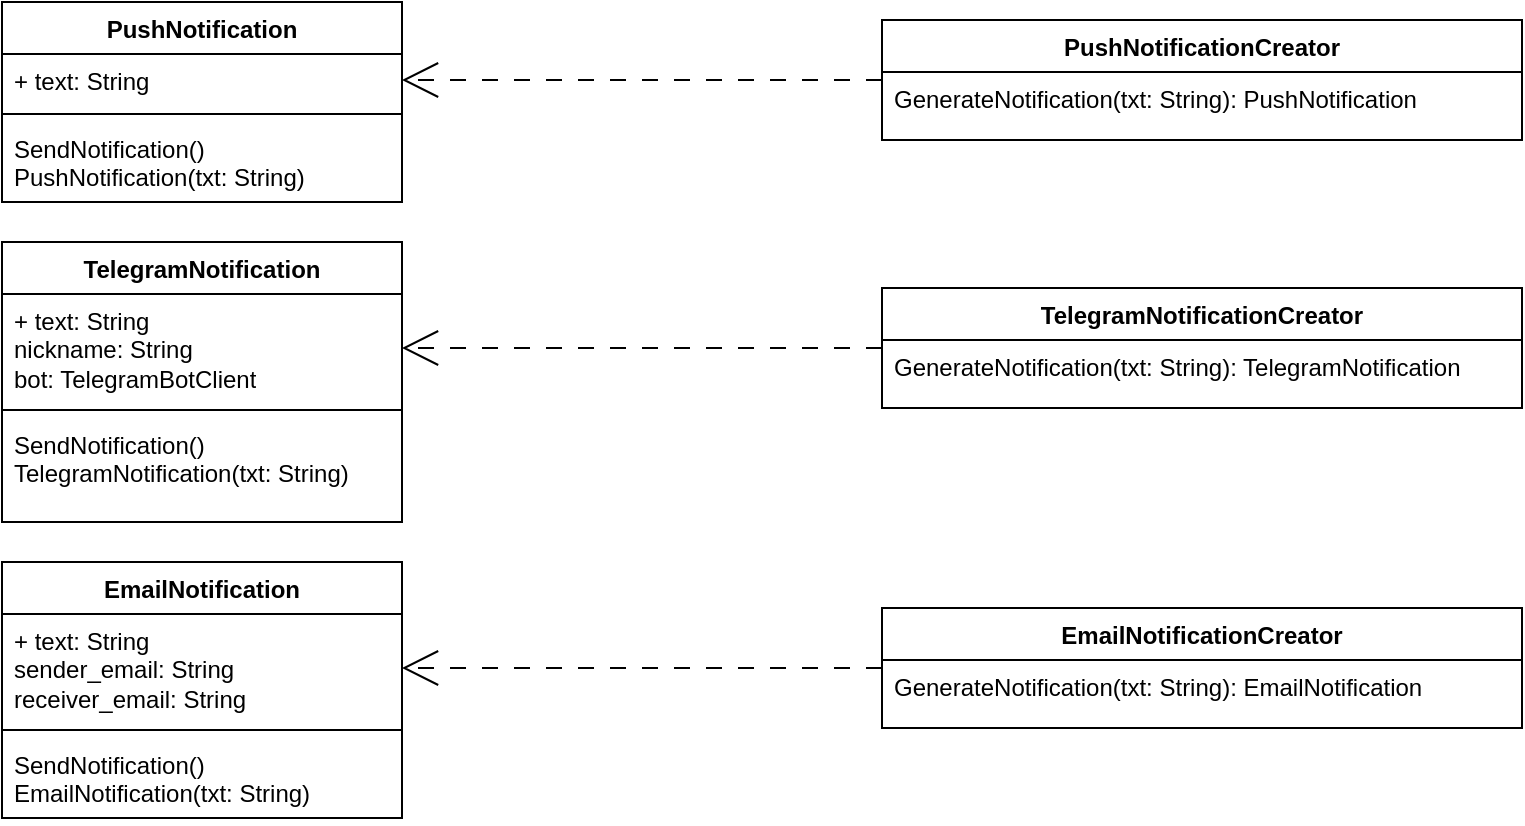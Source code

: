 <mxfile version="26.0.9" pages="2">
  <diagram name="Без паттерна" id="xz3U-ByC0ffsWiTSNZ2B">
    <mxGraphModel dx="1050" dy="621" grid="1" gridSize="10" guides="1" tooltips="1" connect="1" arrows="1" fold="1" page="1" pageScale="1" pageWidth="827" pageHeight="1169" math="0" shadow="0">
      <root>
        <mxCell id="0" />
        <mxCell id="1" parent="0" />
        <mxCell id="N7K4YCnkLaYlek5cA4Ty-5" value="PushNotificationCreator" style="swimlane;fontStyle=1;align=center;verticalAlign=top;childLayout=stackLayout;horizontal=1;startSize=26;horizontalStack=0;resizeParent=1;resizeParentMax=0;resizeLast=0;collapsible=1;marginBottom=0;whiteSpace=wrap;html=1;" parent="1" vertex="1">
          <mxGeometry x="480" y="89" width="320" height="60" as="geometry">
            <mxRectangle x="520" y="79" width="170" height="30" as="alternateBounds" />
          </mxGeometry>
        </mxCell>
        <mxCell id="N7K4YCnkLaYlek5cA4Ty-8" value="GenerateNotification(txt: String): PushNotification" style="text;strokeColor=none;fillColor=none;align=left;verticalAlign=top;spacingLeft=4;spacingRight=4;overflow=hidden;rotatable=0;points=[[0,0.5],[1,0.5]];portConstraint=eastwest;whiteSpace=wrap;html=1;" parent="N7K4YCnkLaYlek5cA4Ty-5" vertex="1">
          <mxGeometry y="26" width="320" height="34" as="geometry" />
        </mxCell>
        <mxCell id="N7K4YCnkLaYlek5cA4Ty-13" value="PushNotification" style="swimlane;fontStyle=1;align=center;verticalAlign=top;childLayout=stackLayout;horizontal=1;startSize=26;horizontalStack=0;resizeParent=1;resizeParentMax=0;resizeLast=0;collapsible=1;marginBottom=0;whiteSpace=wrap;html=1;" parent="1" vertex="1">
          <mxGeometry x="40" y="80" width="200" height="100" as="geometry" />
        </mxCell>
        <mxCell id="N7K4YCnkLaYlek5cA4Ty-14" value="+ text: String" style="text;strokeColor=none;fillColor=none;align=left;verticalAlign=top;spacingLeft=4;spacingRight=4;overflow=hidden;rotatable=0;points=[[0,0.5],[1,0.5]];portConstraint=eastwest;whiteSpace=wrap;html=1;" parent="N7K4YCnkLaYlek5cA4Ty-13" vertex="1">
          <mxGeometry y="26" width="200" height="26" as="geometry" />
        </mxCell>
        <mxCell id="N7K4YCnkLaYlek5cA4Ty-15" value="" style="line;strokeWidth=1;fillColor=none;align=left;verticalAlign=middle;spacingTop=-1;spacingLeft=3;spacingRight=3;rotatable=0;labelPosition=right;points=[];portConstraint=eastwest;strokeColor=inherit;" parent="N7K4YCnkLaYlek5cA4Ty-13" vertex="1">
          <mxGeometry y="52" width="200" height="8" as="geometry" />
        </mxCell>
        <mxCell id="N7K4YCnkLaYlek5cA4Ty-16" value="SendNotification()&lt;div&gt;PushNotification(txt: String)&lt;/div&gt;" style="text;strokeColor=none;fillColor=none;align=left;verticalAlign=top;spacingLeft=4;spacingRight=4;overflow=hidden;rotatable=0;points=[[0,0.5],[1,0.5]];portConstraint=eastwest;whiteSpace=wrap;html=1;" parent="N7K4YCnkLaYlek5cA4Ty-13" vertex="1">
          <mxGeometry y="60" width="200" height="40" as="geometry" />
        </mxCell>
        <mxCell id="N7K4YCnkLaYlek5cA4Ty-17" value="TelegramNotification" style="swimlane;fontStyle=1;align=center;verticalAlign=top;childLayout=stackLayout;horizontal=1;startSize=26;horizontalStack=0;resizeParent=1;resizeParentMax=0;resizeLast=0;collapsible=1;marginBottom=0;whiteSpace=wrap;html=1;" parent="1" vertex="1">
          <mxGeometry x="40" y="200" width="200" height="140" as="geometry" />
        </mxCell>
        <mxCell id="N7K4YCnkLaYlek5cA4Ty-18" value="+ text: String&lt;div&gt;nickname: String&lt;/div&gt;&lt;div&gt;bot: TelegramBotClient&lt;/div&gt;" style="text;strokeColor=none;fillColor=none;align=left;verticalAlign=top;spacingLeft=4;spacingRight=4;overflow=hidden;rotatable=0;points=[[0,0.5],[1,0.5]];portConstraint=eastwest;whiteSpace=wrap;html=1;" parent="N7K4YCnkLaYlek5cA4Ty-17" vertex="1">
          <mxGeometry y="26" width="200" height="54" as="geometry" />
        </mxCell>
        <mxCell id="N7K4YCnkLaYlek5cA4Ty-19" value="" style="line;strokeWidth=1;fillColor=none;align=left;verticalAlign=middle;spacingTop=-1;spacingLeft=3;spacingRight=3;rotatable=0;labelPosition=right;points=[];portConstraint=eastwest;strokeColor=inherit;" parent="N7K4YCnkLaYlek5cA4Ty-17" vertex="1">
          <mxGeometry y="80" width="200" height="8" as="geometry" />
        </mxCell>
        <mxCell id="N7K4YCnkLaYlek5cA4Ty-20" value="SendNotification()&lt;div&gt;TelegramNotification(txt: String)&lt;/div&gt;" style="text;strokeColor=none;fillColor=none;align=left;verticalAlign=top;spacingLeft=4;spacingRight=4;overflow=hidden;rotatable=0;points=[[0,0.5],[1,0.5]];portConstraint=eastwest;whiteSpace=wrap;html=1;" parent="N7K4YCnkLaYlek5cA4Ty-17" vertex="1">
          <mxGeometry y="88" width="200" height="52" as="geometry" />
        </mxCell>
        <mxCell id="N7K4YCnkLaYlek5cA4Ty-21" value="EmailNotification" style="swimlane;fontStyle=1;align=center;verticalAlign=top;childLayout=stackLayout;horizontal=1;startSize=26;horizontalStack=0;resizeParent=1;resizeParentMax=0;resizeLast=0;collapsible=1;marginBottom=0;whiteSpace=wrap;html=1;" parent="1" vertex="1">
          <mxGeometry x="40" y="360" width="200" height="128" as="geometry" />
        </mxCell>
        <mxCell id="N7K4YCnkLaYlek5cA4Ty-22" value="+ text: String&lt;div&gt;sender_email: String&lt;/div&gt;&lt;div&gt;receiver_email: String&lt;/div&gt;" style="text;strokeColor=none;fillColor=none;align=left;verticalAlign=top;spacingLeft=4;spacingRight=4;overflow=hidden;rotatable=0;points=[[0,0.5],[1,0.5]];portConstraint=eastwest;whiteSpace=wrap;html=1;" parent="N7K4YCnkLaYlek5cA4Ty-21" vertex="1">
          <mxGeometry y="26" width="200" height="54" as="geometry" />
        </mxCell>
        <mxCell id="N7K4YCnkLaYlek5cA4Ty-23" value="" style="line;strokeWidth=1;fillColor=none;align=left;verticalAlign=middle;spacingTop=-1;spacingLeft=3;spacingRight=3;rotatable=0;labelPosition=right;points=[];portConstraint=eastwest;strokeColor=inherit;" parent="N7K4YCnkLaYlek5cA4Ty-21" vertex="1">
          <mxGeometry y="80" width="200" height="8" as="geometry" />
        </mxCell>
        <mxCell id="N7K4YCnkLaYlek5cA4Ty-24" value="SendNotification()&lt;div&gt;EmailNotification(txt: String)&lt;/div&gt;" style="text;strokeColor=none;fillColor=none;align=left;verticalAlign=top;spacingLeft=4;spacingRight=4;overflow=hidden;rotatable=0;points=[[0,0.5],[1,0.5]];portConstraint=eastwest;whiteSpace=wrap;html=1;" parent="N7K4YCnkLaYlek5cA4Ty-21" vertex="1">
          <mxGeometry y="88" width="200" height="40" as="geometry" />
        </mxCell>
        <mxCell id="N7K4YCnkLaYlek5cA4Ty-25" value="TelegramNotificationCreator" style="swimlane;fontStyle=1;align=center;verticalAlign=top;childLayout=stackLayout;horizontal=1;startSize=26;horizontalStack=0;resizeParent=1;resizeParentMax=0;resizeLast=0;collapsible=1;marginBottom=0;whiteSpace=wrap;html=1;" parent="1" vertex="1">
          <mxGeometry x="480" y="223" width="320" height="60" as="geometry" />
        </mxCell>
        <mxCell id="N7K4YCnkLaYlek5cA4Ty-28" value="GenerateNotification(txt: String): TelegramNotification" style="text;strokeColor=none;fillColor=none;align=left;verticalAlign=top;spacingLeft=4;spacingRight=4;overflow=hidden;rotatable=0;points=[[0,0.5],[1,0.5]];portConstraint=eastwest;whiteSpace=wrap;html=1;" parent="N7K4YCnkLaYlek5cA4Ty-25" vertex="1">
          <mxGeometry y="26" width="320" height="34" as="geometry" />
        </mxCell>
        <mxCell id="N7K4YCnkLaYlek5cA4Ty-29" value="EmailNotificationCreator" style="swimlane;fontStyle=1;align=center;verticalAlign=top;childLayout=stackLayout;horizontal=1;startSize=26;horizontalStack=0;resizeParent=1;resizeParentMax=0;resizeLast=0;collapsible=1;marginBottom=0;whiteSpace=wrap;html=1;" parent="1" vertex="1">
          <mxGeometry x="480" y="383" width="320" height="60" as="geometry" />
        </mxCell>
        <mxCell id="N7K4YCnkLaYlek5cA4Ty-32" value="GenerateNotification(txt: String): EmailNotification" style="text;strokeColor=none;fillColor=none;align=left;verticalAlign=top;spacingLeft=4;spacingRight=4;overflow=hidden;rotatable=0;points=[[0,0.5],[1,0.5]];portConstraint=eastwest;whiteSpace=wrap;html=1;" parent="N7K4YCnkLaYlek5cA4Ty-29" vertex="1">
          <mxGeometry y="26" width="320" height="34" as="geometry" />
        </mxCell>
        <mxCell id="N7K4YCnkLaYlek5cA4Ty-40" style="edgeStyle=orthogonalEdgeStyle;rounded=0;orthogonalLoop=1;jettySize=auto;html=1;entryX=1;entryY=0.5;entryDx=0;entryDy=0;endArrow=open;endFill=0;endSize=16;exitX=0;exitY=0.5;exitDx=0;exitDy=0;dashed=1;dashPattern=8 8;" parent="1" source="N7K4YCnkLaYlek5cA4Ty-5" target="N7K4YCnkLaYlek5cA4Ty-14" edge="1">
          <mxGeometry relative="1" as="geometry">
            <mxPoint x="520" y="119.0" as="sourcePoint" />
          </mxGeometry>
        </mxCell>
        <mxCell id="N7K4YCnkLaYlek5cA4Ty-41" style="edgeStyle=orthogonalEdgeStyle;rounded=0;orthogonalLoop=1;jettySize=auto;html=1;entryX=1;entryY=0.5;entryDx=0;entryDy=0;endSize=16;endArrow=open;endFill=0;exitX=0;exitY=0.5;exitDx=0;exitDy=0;dashed=1;dashPattern=8 8;" parent="1" source="N7K4YCnkLaYlek5cA4Ty-25" target="N7K4YCnkLaYlek5cA4Ty-18" edge="1">
          <mxGeometry relative="1" as="geometry">
            <mxPoint x="520" y="239" as="sourcePoint" />
          </mxGeometry>
        </mxCell>
        <mxCell id="N7K4YCnkLaYlek5cA4Ty-42" style="edgeStyle=orthogonalEdgeStyle;rounded=0;orthogonalLoop=1;jettySize=auto;html=1;entryX=1;entryY=0.5;entryDx=0;entryDy=0;endSize=16;endArrow=open;endFill=0;exitX=0;exitY=0.5;exitDx=0;exitDy=0;dashed=1;dashPattern=8 8;" parent="1" source="N7K4YCnkLaYlek5cA4Ty-29" target="N7K4YCnkLaYlek5cA4Ty-22" edge="1">
          <mxGeometry relative="1" as="geometry">
            <mxPoint x="520" y="400" as="sourcePoint" />
          </mxGeometry>
        </mxCell>
      </root>
    </mxGraphModel>
  </diagram>
  <diagram id="axmIACQ7HFQBNPmrluay" name="С паттерном">
    <mxGraphModel dx="1050" dy="621" grid="1" gridSize="10" guides="1" tooltips="1" connect="1" arrows="1" fold="1" page="1" pageScale="1" pageWidth="827" pageHeight="1169" math="0" shadow="0">
      <root>
        <mxCell id="0" />
        <mxCell id="1" parent="0" />
        <mxCell id="JSwoCWddkZc2TDsf9Ant-28" value="PushNotification" style="swimlane;fontStyle=1;align=center;verticalAlign=top;childLayout=stackLayout;horizontal=1;startSize=26;horizontalStack=0;resizeParent=1;resizeParentMax=0;resizeLast=0;collapsible=1;marginBottom=0;whiteSpace=wrap;html=1;" parent="1" vertex="1">
          <mxGeometry x="80" y="271" width="160" height="66" as="geometry" />
        </mxCell>
        <mxCell id="JSwoCWddkZc2TDsf9Ant-31" value="SendNotification()&lt;div&gt;PushNotification(txt: String)&lt;/div&gt;" style="text;strokeColor=none;fillColor=none;align=left;verticalAlign=top;spacingLeft=4;spacingRight=4;overflow=hidden;rotatable=0;points=[[0,0.5],[1,0.5]];portConstraint=eastwest;whiteSpace=wrap;html=1;" parent="JSwoCWddkZc2TDsf9Ant-28" vertex="1">
          <mxGeometry y="26" width="160" height="40" as="geometry" />
        </mxCell>
        <mxCell id="JSwoCWddkZc2TDsf9Ant-32" value="TelegramNotification" style="swimlane;fontStyle=1;align=center;verticalAlign=top;childLayout=stackLayout;horizontal=1;startSize=26;horizontalStack=0;resizeParent=1;resizeParentMax=0;resizeLast=0;collapsible=1;marginBottom=0;whiteSpace=wrap;html=1;" parent="1" vertex="1">
          <mxGeometry x="80" y="371" width="200" height="130" as="geometry" />
        </mxCell>
        <mxCell id="JSwoCWddkZc2TDsf9Ant-33" value="&lt;div&gt;nickname: String&lt;/div&gt;&lt;div&gt;bot: TelegramBotClient&lt;/div&gt;" style="text;strokeColor=none;fillColor=none;align=left;verticalAlign=top;spacingLeft=4;spacingRight=4;overflow=hidden;rotatable=0;points=[[0,0.5],[1,0.5]];portConstraint=eastwest;whiteSpace=wrap;html=1;" parent="JSwoCWddkZc2TDsf9Ant-32" vertex="1">
          <mxGeometry y="26" width="200" height="44" as="geometry" />
        </mxCell>
        <mxCell id="JSwoCWddkZc2TDsf9Ant-34" value="" style="line;strokeWidth=1;fillColor=none;align=left;verticalAlign=middle;spacingTop=-1;spacingLeft=3;spacingRight=3;rotatable=0;labelPosition=right;points=[];portConstraint=eastwest;strokeColor=inherit;" parent="JSwoCWddkZc2TDsf9Ant-32" vertex="1">
          <mxGeometry y="70" width="200" height="8" as="geometry" />
        </mxCell>
        <mxCell id="JSwoCWddkZc2TDsf9Ant-35" value="SendNotification()&lt;div&gt;TelegramNotification(txt: String, nick: String, bot_token: String)&lt;/div&gt;" style="text;strokeColor=none;fillColor=none;align=left;verticalAlign=top;spacingLeft=4;spacingRight=4;overflow=hidden;rotatable=0;points=[[0,0.5],[1,0.5]];portConstraint=eastwest;whiteSpace=wrap;html=1;" parent="JSwoCWddkZc2TDsf9Ant-32" vertex="1">
          <mxGeometry y="78" width="200" height="52" as="geometry" />
        </mxCell>
        <mxCell id="JSwoCWddkZc2TDsf9Ant-36" value="EmailNotification" style="swimlane;fontStyle=1;align=center;verticalAlign=top;childLayout=stackLayout;horizontal=1;startSize=26;horizontalStack=0;resizeParent=1;resizeParentMax=0;resizeLast=0;collapsible=1;marginBottom=0;whiteSpace=wrap;html=1;" parent="1" vertex="1">
          <mxGeometry x="80" y="551" width="200" height="150" as="geometry" />
        </mxCell>
        <mxCell id="JSwoCWddkZc2TDsf9Ant-37" value="&lt;div&gt;sender_email: String&lt;/div&gt;&lt;div&gt;receiver_email: String&lt;/div&gt;" style="text;strokeColor=none;fillColor=none;align=left;verticalAlign=top;spacingLeft=4;spacingRight=4;overflow=hidden;rotatable=0;points=[[0,0.5],[1,0.5]];portConstraint=eastwest;whiteSpace=wrap;html=1;" parent="JSwoCWddkZc2TDsf9Ant-36" vertex="1">
          <mxGeometry y="26" width="200" height="44" as="geometry" />
        </mxCell>
        <mxCell id="JSwoCWddkZc2TDsf9Ant-38" value="" style="line;strokeWidth=1;fillColor=none;align=left;verticalAlign=middle;spacingTop=-1;spacingLeft=3;spacingRight=3;rotatable=0;labelPosition=right;points=[];portConstraint=eastwest;strokeColor=inherit;" parent="JSwoCWddkZc2TDsf9Ant-36" vertex="1">
          <mxGeometry y="70" width="200" height="8" as="geometry" />
        </mxCell>
        <mxCell id="JSwoCWddkZc2TDsf9Ant-39" value="SendNotification()&lt;div&gt;EmailNotification(txt: String, send_email: String, receive_email: String)&lt;/div&gt;" style="text;strokeColor=none;fillColor=none;align=left;verticalAlign=top;spacingLeft=4;spacingRight=4;overflow=hidden;rotatable=0;points=[[0,0.5],[1,0.5]];portConstraint=eastwest;whiteSpace=wrap;html=1;" parent="JSwoCWddkZc2TDsf9Ant-36" vertex="1">
          <mxGeometry y="78" width="200" height="72" as="geometry" />
        </mxCell>
        <mxCell id="JSwoCWddkZc2TDsf9Ant-60" style="edgeStyle=orthogonalEdgeStyle;rounded=0;orthogonalLoop=1;jettySize=auto;html=1;endSize=16;endArrow=block;endFill=0;entryX=1;entryY=0.5;entryDx=0;entryDy=0;" parent="1" source="X2RQ8P52MNac65P0Lngj-10" target="_t6IFTnRhT5IfOJ3-VUN-2" edge="1">
          <mxGeometry relative="1" as="geometry">
            <Array as="points">
              <mxPoint x="760" y="603" />
              <mxPoint x="760" y="160" />
              <mxPoint x="720" y="160" />
            </Array>
            <mxPoint x="730" y="640" as="sourcePoint" />
            <mxPoint x="720" y="170" as="targetPoint" />
          </mxGeometry>
        </mxCell>
        <mxCell id="JSwoCWddkZc2TDsf9Ant-46" style="edgeStyle=orthogonalEdgeStyle;rounded=0;orthogonalLoop=1;jettySize=auto;html=1;endArrow=open;endFill=0;endSize=16;exitX=0;exitY=0.5;exitDx=0;exitDy=0;entryX=1;entryY=0.5;entryDx=0;entryDy=0;" parent="1" source="X2RQ8P52MNac65P0Lngj-4" target="JSwoCWddkZc2TDsf9Ant-31" edge="1">
          <mxGeometry relative="1" as="geometry">
            <mxPoint x="370" y="330" as="sourcePoint" />
            <mxPoint x="310" y="300" as="targetPoint" />
          </mxGeometry>
        </mxCell>
        <mxCell id="JSwoCWddkZc2TDsf9Ant-47" style="edgeStyle=orthogonalEdgeStyle;rounded=0;orthogonalLoop=1;jettySize=auto;html=1;endSize=16;endArrow=open;endFill=0;entryX=1;entryY=0.5;entryDx=0;entryDy=0;" parent="1" source="X2RQ8P52MNac65P0Lngj-6" target="JSwoCWddkZc2TDsf9Ant-33" edge="1">
          <mxGeometry relative="1" as="geometry">
            <mxPoint x="414" y="460" as="sourcePoint" />
            <mxPoint x="329" y="420" as="targetPoint" />
          </mxGeometry>
        </mxCell>
        <mxCell id="JSwoCWddkZc2TDsf9Ant-48" style="edgeStyle=orthogonalEdgeStyle;rounded=0;orthogonalLoop=1;jettySize=auto;html=1;endSize=16;endArrow=open;endFill=0;" parent="1" source="X2RQ8P52MNac65P0Lngj-10" target="JSwoCWddkZc2TDsf9Ant-37" edge="1">
          <mxGeometry relative="1" as="geometry">
            <mxPoint x="414" y="640" as="sourcePoint" />
            <mxPoint x="329" y="560" as="targetPoint" />
          </mxGeometry>
        </mxCell>
        <mxCell id="JSwoCWddkZc2TDsf9Ant-49" value="&lt;i&gt;Notification&lt;/i&gt;" style="swimlane;fontStyle=1;align=center;verticalAlign=top;childLayout=stackLayout;horizontal=1;startSize=26;horizontalStack=0;resizeParent=1;resizeParentMax=0;resizeLast=0;collapsible=1;marginBottom=0;whiteSpace=wrap;html=1;" parent="1" vertex="1">
          <mxGeometry x="80" y="122" width="160" height="100" as="geometry" />
        </mxCell>
        <mxCell id="JSwoCWddkZc2TDsf9Ant-50" value="+ text: String" style="text;strokeColor=none;fillColor=none;align=left;verticalAlign=top;spacingLeft=4;spacingRight=4;overflow=hidden;rotatable=0;points=[[0,0.5],[1,0.5]];portConstraint=eastwest;whiteSpace=wrap;html=1;" parent="JSwoCWddkZc2TDsf9Ant-49" vertex="1">
          <mxGeometry y="26" width="160" height="26" as="geometry" />
        </mxCell>
        <mxCell id="JSwoCWddkZc2TDsf9Ant-51" value="" style="line;strokeWidth=1;fillColor=none;align=left;verticalAlign=middle;spacingTop=-1;spacingLeft=3;spacingRight=3;rotatable=0;labelPosition=right;points=[];portConstraint=eastwest;strokeColor=inherit;" parent="JSwoCWddkZc2TDsf9Ant-49" vertex="1">
          <mxGeometry y="52" width="160" height="8" as="geometry" />
        </mxCell>
        <mxCell id="JSwoCWddkZc2TDsf9Ant-52" value="&lt;i&gt;SendNotification()&lt;/i&gt;&lt;div&gt;Notification(txt: String)&lt;/div&gt;" style="text;strokeColor=none;fillColor=none;align=left;verticalAlign=top;spacingLeft=4;spacingRight=4;overflow=hidden;rotatable=0;points=[[0,0.5],[1,0.5]];portConstraint=eastwest;whiteSpace=wrap;html=1;" parent="JSwoCWddkZc2TDsf9Ant-49" vertex="1">
          <mxGeometry y="60" width="160" height="40" as="geometry" />
        </mxCell>
        <mxCell id="JSwoCWddkZc2TDsf9Ant-58" style="edgeStyle=orthogonalEdgeStyle;rounded=0;orthogonalLoop=1;jettySize=auto;html=1;endSize=16;endArrow=block;endFill=0;" parent="1" source="JSwoCWddkZc2TDsf9Ant-33" target="JSwoCWddkZc2TDsf9Ant-50" edge="1">
          <mxGeometry relative="1" as="geometry">
            <mxPoint x="70" y="190" as="targetPoint" />
            <Array as="points">
              <mxPoint x="40" y="420" />
              <mxPoint x="40" y="159" />
            </Array>
          </mxGeometry>
        </mxCell>
        <mxCell id="JSwoCWddkZc2TDsf9Ant-59" style="edgeStyle=orthogonalEdgeStyle;rounded=0;orthogonalLoop=1;jettySize=auto;html=1;endSize=16;endArrow=block;endFill=0;" parent="1" source="JSwoCWddkZc2TDsf9Ant-37" target="JSwoCWddkZc2TDsf9Ant-50" edge="1">
          <mxGeometry relative="1" as="geometry">
            <mxPoint x="40" y="170" as="targetPoint" />
            <Array as="points">
              <mxPoint x="40" y="604" />
              <mxPoint x="40" y="159" />
            </Array>
          </mxGeometry>
        </mxCell>
        <mxCell id="JSwoCWddkZc2TDsf9Ant-57" style="edgeStyle=orthogonalEdgeStyle;rounded=0;orthogonalLoop=1;jettySize=auto;html=1;endSize=16;endArrow=block;endFill=0;" parent="1" source="JSwoCWddkZc2TDsf9Ant-31" target="JSwoCWddkZc2TDsf9Ant-50" edge="1">
          <mxGeometry relative="1" as="geometry">
            <mxPoint x="30" y="130" as="targetPoint" />
            <Array as="points">
              <mxPoint x="40" y="310" />
              <mxPoint x="40" y="159" />
            </Array>
            <mxPoint x="80" y="310" as="sourcePoint" />
          </mxGeometry>
        </mxCell>
        <mxCell id="JSwoCWddkZc2TDsf9Ant-61" style="edgeStyle=orthogonalEdgeStyle;rounded=0;orthogonalLoop=1;jettySize=auto;html=1;endSize=16;endArrow=block;endFill=0;entryX=1;entryY=0.5;entryDx=0;entryDy=0;" parent="1" source="X2RQ8P52MNac65P0Lngj-6" target="_t6IFTnRhT5IfOJ3-VUN-2" edge="1">
          <mxGeometry relative="1" as="geometry">
            <Array as="points">
              <mxPoint x="760" y="414" />
              <mxPoint x="760" y="160" />
              <mxPoint x="720" y="160" />
            </Array>
            <mxPoint x="740" y="450" as="sourcePoint" />
            <mxPoint x="720" y="170" as="targetPoint" />
          </mxGeometry>
        </mxCell>
        <mxCell id="JSwoCWddkZc2TDsf9Ant-63" style="edgeStyle=orthogonalEdgeStyle;rounded=0;orthogonalLoop=1;jettySize=auto;html=1;exitX=1;exitY=0.25;exitDx=0;exitDy=0;endArrow=block;endFill=0;endSize=16;entryX=1;entryY=0.5;entryDx=0;entryDy=0;" parent="1" source="X2RQ8P52MNac65P0Lngj-1" target="_t6IFTnRhT5IfOJ3-VUN-2" edge="1">
          <mxGeometry relative="1" as="geometry">
            <Array as="points">
              <mxPoint x="760" y="291" />
              <mxPoint x="760" y="160" />
              <mxPoint x="720" y="160" />
            </Array>
            <mxPoint x="720" y="327" as="sourcePoint" />
            <mxPoint x="720" y="170" as="targetPoint" />
          </mxGeometry>
        </mxCell>
        <mxCell id="JSwoCWddkZc2TDsf9Ant-64" style="edgeStyle=orthogonalEdgeStyle;rounded=0;orthogonalLoop=1;jettySize=auto;html=1;entryX=1;entryY=0.5;entryDx=0;entryDy=0;endSize=16;endArrow=open;endFill=0;exitX=0;exitY=0.5;exitDx=0;exitDy=0;" parent="1" source="_t6IFTnRhT5IfOJ3-VUN-2" target="JSwoCWddkZc2TDsf9Ant-50" edge="1">
          <mxGeometry relative="1" as="geometry">
            <mxPoint x="520" y="162" as="sourcePoint" />
          </mxGeometry>
        </mxCell>
        <mxCell id="_t6IFTnRhT5IfOJ3-VUN-1" value="&lt;i&gt;NotificationCreator&lt;/i&gt;" style="swimlane;fontStyle=1;align=center;verticalAlign=top;childLayout=stackLayout;horizontal=1;startSize=26;horizontalStack=0;resizeParent=1;resizeParentMax=0;resizeLast=0;collapsible=1;marginBottom=0;whiteSpace=wrap;html=1;" parent="1" vertex="1">
          <mxGeometry x="470" y="122" width="250" height="100" as="geometry" />
        </mxCell>
        <mxCell id="_t6IFTnRhT5IfOJ3-VUN-2" value="+ notification: Notification" style="text;strokeColor=none;fillColor=none;align=left;verticalAlign=top;spacingLeft=4;spacingRight=4;overflow=hidden;rotatable=0;points=[[0,0.5],[1,0.5]];portConstraint=eastwest;whiteSpace=wrap;html=1;" parent="_t6IFTnRhT5IfOJ3-VUN-1" vertex="1">
          <mxGeometry y="26" width="250" height="26" as="geometry" />
        </mxCell>
        <mxCell id="_t6IFTnRhT5IfOJ3-VUN-3" value="" style="line;strokeWidth=1;fillColor=none;align=left;verticalAlign=middle;spacingTop=-1;spacingLeft=3;spacingRight=3;rotatable=0;labelPosition=right;points=[];portConstraint=eastwest;strokeColor=inherit;" parent="_t6IFTnRhT5IfOJ3-VUN-1" vertex="1">
          <mxGeometry y="52" width="250" height="8" as="geometry" />
        </mxCell>
        <mxCell id="_t6IFTnRhT5IfOJ3-VUN-4" value="&lt;div&gt;NotificationCreator()&lt;/div&gt;&lt;i&gt;GenerateNotification(txt: String): Notification&lt;/i&gt;" style="text;strokeColor=none;fillColor=none;align=left;verticalAlign=top;spacingLeft=4;spacingRight=4;overflow=hidden;rotatable=0;points=[[0,0.5],[1,0.5]];portConstraint=eastwest;whiteSpace=wrap;html=1;" parent="_t6IFTnRhT5IfOJ3-VUN-1" vertex="1">
          <mxGeometry y="60" width="250" height="40" as="geometry" />
        </mxCell>
        <mxCell id="X2RQ8P52MNac65P0Lngj-1" value="PushNotificationCreator" style="swimlane;fontStyle=1;align=center;verticalAlign=top;childLayout=stackLayout;horizontal=1;startSize=26;horizontalStack=0;resizeParent=1;resizeParentMax=0;resizeLast=0;collapsible=1;marginBottom=0;whiteSpace=wrap;html=1;" parent="1" vertex="1">
          <mxGeometry x="470" y="278" width="250" height="52" as="geometry" />
        </mxCell>
        <mxCell id="X2RQ8P52MNac65P0Lngj-4" value="GenerateNotification(txt: String): Notification" style="text;strokeColor=none;fillColor=none;align=left;verticalAlign=top;spacingLeft=4;spacingRight=4;overflow=hidden;rotatable=0;points=[[0,0.5],[1,0.5]];portConstraint=eastwest;whiteSpace=wrap;html=1;" parent="X2RQ8P52MNac65P0Lngj-1" vertex="1">
          <mxGeometry y="26" width="250" height="26" as="geometry" />
        </mxCell>
        <mxCell id="X2RQ8P52MNac65P0Lngj-5" value="TelegaramNotificationCreator" style="swimlane;fontStyle=1;align=center;verticalAlign=top;childLayout=stackLayout;horizontal=1;startSize=26;horizontalStack=0;resizeParent=1;resizeParentMax=0;resizeLast=0;collapsible=1;marginBottom=0;whiteSpace=wrap;html=1;" parent="1" vertex="1">
          <mxGeometry x="470" y="376" width="250" height="120" as="geometry" />
        </mxCell>
        <mxCell id="X2RQ8P52MNac65P0Lngj-6" value="nickname: String&lt;div&gt;bot_token: String&lt;/div&gt;" style="text;strokeColor=none;fillColor=none;align=left;verticalAlign=top;spacingLeft=4;spacingRight=4;overflow=hidden;rotatable=0;points=[[0,0.5],[1,0.5]];portConstraint=eastwest;whiteSpace=wrap;html=1;" parent="X2RQ8P52MNac65P0Lngj-5" vertex="1">
          <mxGeometry y="26" width="250" height="34" as="geometry" />
        </mxCell>
        <mxCell id="X2RQ8P52MNac65P0Lngj-7" value="" style="line;strokeWidth=1;fillColor=none;align=left;verticalAlign=middle;spacingTop=-1;spacingLeft=3;spacingRight=3;rotatable=0;labelPosition=right;points=[];portConstraint=eastwest;strokeColor=inherit;" parent="X2RQ8P52MNac65P0Lngj-5" vertex="1">
          <mxGeometry y="60" width="250" height="8" as="geometry" />
        </mxCell>
        <mxCell id="X2RQ8P52MNac65P0Lngj-8" value="TelegramNotificationCreator(nick: String, bot_tok: String)&lt;div&gt;GenerateNotification(txt: String): Notification&lt;/div&gt;" style="text;strokeColor=none;fillColor=none;align=left;verticalAlign=top;spacingLeft=4;spacingRight=4;overflow=hidden;rotatable=0;points=[[0,0.5],[1,0.5]];portConstraint=eastwest;whiteSpace=wrap;html=1;" parent="X2RQ8P52MNac65P0Lngj-5" vertex="1">
          <mxGeometry y="68" width="250" height="52" as="geometry" />
        </mxCell>
        <mxCell id="X2RQ8P52MNac65P0Lngj-9" value="EmailNotificationCreator" style="swimlane;fontStyle=1;align=center;verticalAlign=top;childLayout=stackLayout;horizontal=1;startSize=26;horizontalStack=0;resizeParent=1;resizeParentMax=0;resizeLast=0;collapsible=1;marginBottom=0;whiteSpace=wrap;html=1;" parent="1" vertex="1">
          <mxGeometry x="470" y="556" width="250" height="120" as="geometry" />
        </mxCell>
        <mxCell id="X2RQ8P52MNac65P0Lngj-10" value="sender_email: String&lt;div&gt;receiver_email: String&lt;/div&gt;" style="text;strokeColor=none;fillColor=none;align=left;verticalAlign=top;spacingLeft=4;spacingRight=4;overflow=hidden;rotatable=0;points=[[0,0.5],[1,0.5]];portConstraint=eastwest;whiteSpace=wrap;html=1;" parent="X2RQ8P52MNac65P0Lngj-9" vertex="1">
          <mxGeometry y="26" width="250" height="34" as="geometry" />
        </mxCell>
        <mxCell id="X2RQ8P52MNac65P0Lngj-11" value="" style="line;strokeWidth=1;fillColor=none;align=left;verticalAlign=middle;spacingTop=-1;spacingLeft=3;spacingRight=3;rotatable=0;labelPosition=right;points=[];portConstraint=eastwest;strokeColor=inherit;" parent="X2RQ8P52MNac65P0Lngj-9" vertex="1">
          <mxGeometry y="60" width="250" height="8" as="geometry" />
        </mxCell>
        <mxCell id="X2RQ8P52MNac65P0Lngj-12" value="EmailNotificationCreator(sender: String, receiver: String)&lt;div&gt;GenerateNotification(txt: String): Notification&lt;/div&gt;" style="text;strokeColor=none;fillColor=none;align=left;verticalAlign=top;spacingLeft=4;spacingRight=4;overflow=hidden;rotatable=0;points=[[0,0.5],[1,0.5]];portConstraint=eastwest;whiteSpace=wrap;html=1;" parent="X2RQ8P52MNac65P0Lngj-9" vertex="1">
          <mxGeometry y="68" width="250" height="52" as="geometry" />
        </mxCell>
      </root>
    </mxGraphModel>
  </diagram>
</mxfile>
